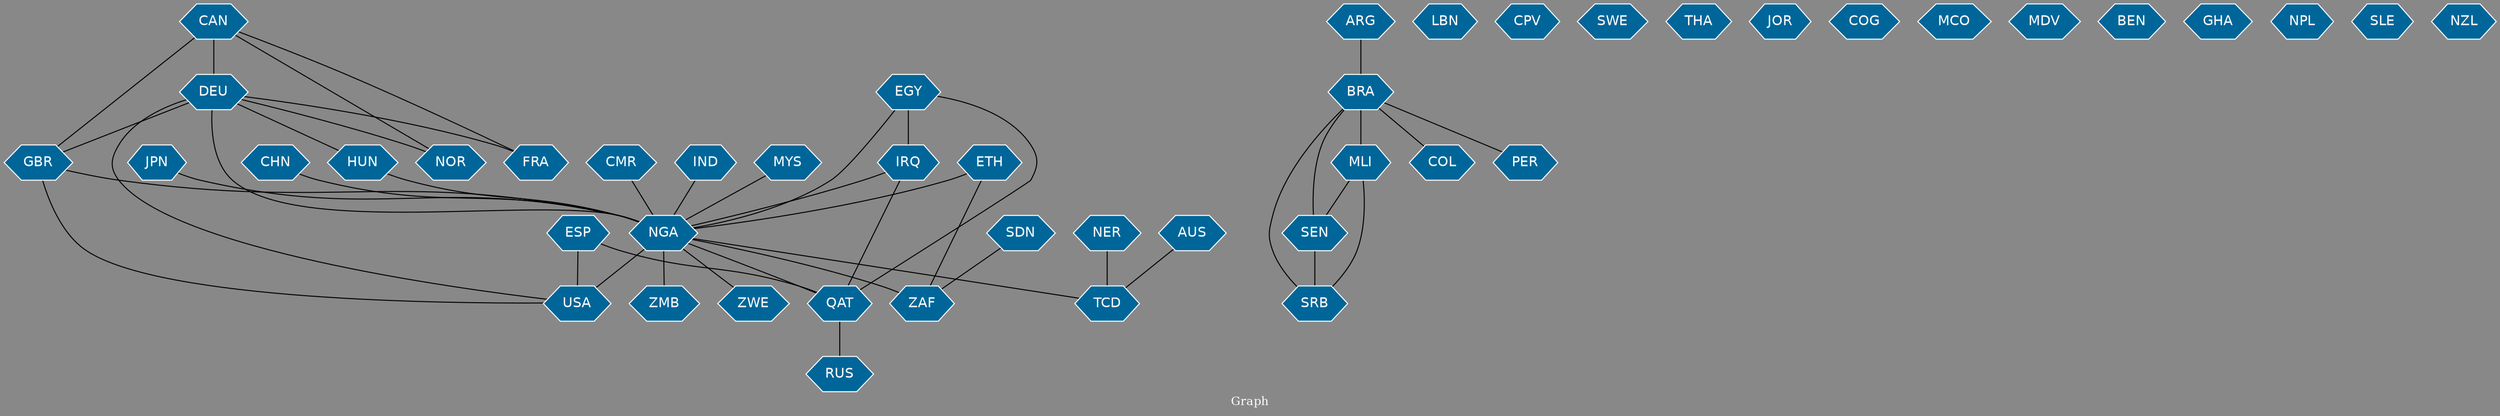 // Countries together in item graph
graph {
	graph [bgcolor="#888888" fontcolor=white fontsize=12 label="Graph" outputorder=edgesfirst overlap=prism]
	node [color=white fillcolor="#006699" fontcolor=white fontname=Helvetica shape=hexagon style=filled]
	edge [arrowhead=open color=black fontcolor=white fontname=Courier fontsize=12]
		NGA [label=NGA]
		SEN [label=SEN]
		FRA [label=FRA]
		GBR [label=GBR]
		LBN [label=LBN]
		USA [label=USA]
		NER [label=NER]
		ESP [label=ESP]
		TCD [label=TCD]
		ZMB [label=ZMB]
		DEU [label=DEU]
		ETH [label=ETH]
		NOR [label=NOR]
		AUS [label=AUS]
		CMR [label=CMR]
		CPV [label=CPV]
		CAN [label=CAN]
		ZAF [label=ZAF]
		BRA [label=BRA]
		SRB [label=SRB]
		MLI [label=MLI]
		IND [label=IND]
		ZWE [label=ZWE]
		SWE [label=SWE]
		QAT [label=QAT]
		RUS [label=RUS]
		HUN [label=HUN]
		MYS [label=MYS]
		THA [label=THA]
		JOR [label=JOR]
		COG [label=COG]
		MCO [label=MCO]
		MDV [label=MDV]
		JPN [label=JPN]
		ARG [label=ARG]
		BEN [label=BEN]
		COL [label=COL]
		GHA [label=GHA]
		CHN [label=CHN]
		NPL [label=NPL]
		PER [label=PER]
		SLE [label=SLE]
		IRQ [label=IRQ]
		EGY [label=EGY]
		SDN [label=SDN]
		NZL [label=NZL]
			HUN -- NGA [weight=1]
			DEU -- FRA [weight=1]
			ESP -- QAT [weight=1]
			NGA -- USA [weight=4]
			IND -- NGA [weight=1]
			NGA -- ZWE [weight=1]
			EGY -- QAT [weight=1]
			BRA -- MLI [weight=1]
			SEN -- SRB [weight=1]
			NGA -- QAT [weight=1]
			EGY -- NGA [weight=1]
			CAN -- DEU [weight=2]
			IRQ -- QAT [weight=1]
			QAT -- RUS [weight=1]
			ARG -- BRA [weight=1]
			BRA -- PER [weight=1]
			MYS -- NGA [weight=1]
			BRA -- COL [weight=1]
			AUS -- TCD [weight=1]
			CAN -- NOR [weight=1]
			JPN -- NGA [weight=1]
			IRQ -- NGA [weight=1]
			DEU -- GBR [weight=1]
			NGA -- ZAF [weight=2]
			BRA -- SRB [weight=1]
			CAN -- FRA [weight=1]
			CAN -- GBR [weight=1]
			MLI -- SRB [weight=1]
			ETH -- ZAF [weight=1]
			GBR -- NGA [weight=1]
			BRA -- SEN [weight=1]
			MLI -- SEN [weight=1]
			NGA -- ZMB [weight=1]
			DEU -- USA [weight=1]
			EGY -- IRQ [weight=1]
			CHN -- NGA [weight=1]
			ESP -- USA [weight=1]
			DEU -- NGA [weight=5]
			SDN -- ZAF [weight=1]
			ETH -- NGA [weight=2]
			NGA -- TCD [weight=3]
			GBR -- USA [weight=1]
			DEU -- NOR [weight=1]
			NER -- TCD [weight=3]
			DEU -- HUN [weight=2]
			CMR -- NGA [weight=1]
}